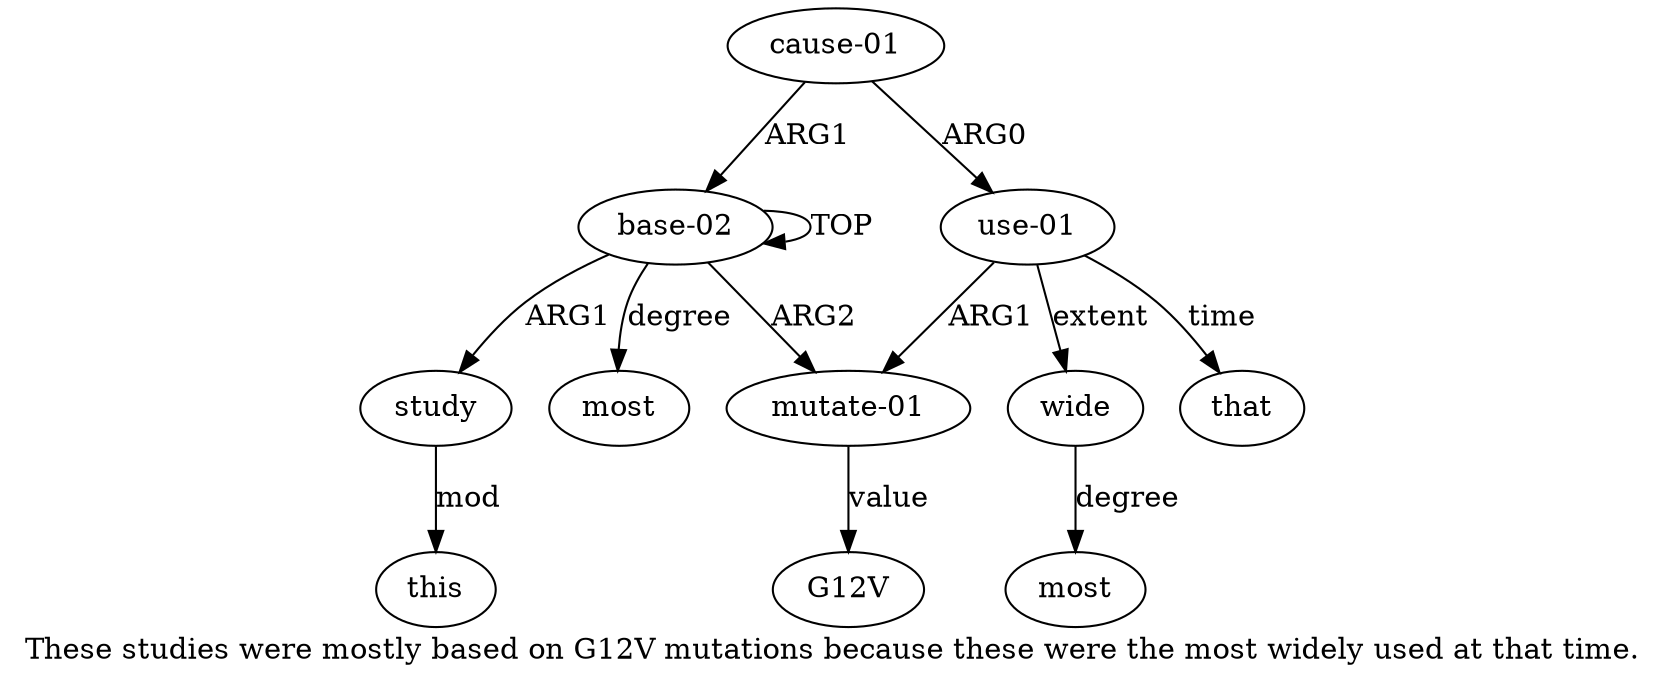 digraph  {
	graph [label="These studies were mostly based on G12V mutations because these were the most widely used at that time."];
	node [label="\N"];
	a1	 [color=black,
		gold_ind=1,
		gold_label=study,
		label=study,
		test_ind=1,
		test_label=study];
	a2	 [color=black,
		gold_ind=2,
		gold_label=this,
		label=this,
		test_ind=2,
		test_label=this];
	a1 -> a2 [key=0,
	color=black,
	gold_label=mod,
	label=mod,
	test_label=mod];
a0 [color=black,
	gold_ind=0,
	gold_label="base-02",
	label="base-02",
	test_ind=0,
	test_label="base-02"];
a0 -> a1 [key=0,
color=black,
gold_label=ARG1,
label=ARG1,
test_label=ARG1];
a0 -> a0 [key=0,
color=black,
gold_label=TOP,
label=TOP,
test_label=TOP];
a3 [color=black,
gold_ind=3,
gold_label="mutate-01",
label="mutate-01",
test_ind=3,
test_label="mutate-01"];
a0 -> a3 [key=0,
color=black,
gold_label=ARG2,
label=ARG2,
test_label=ARG2];
a4 [color=black,
gold_ind=4,
gold_label=most,
label=most,
test_ind=4,
test_label=most];
a0 -> a4 [key=0,
color=black,
gold_label=degree,
label=degree,
test_label=degree];
"a3 G12V" [color=black,
gold_ind=-1,
gold_label=G12V,
label=G12V,
test_ind=-1,
test_label=G12V];
a3 -> "a3 G12V" [key=0,
color=black,
gold_label=value,
label=value,
test_label=value];
a5 [color=black,
gold_ind=5,
gold_label="cause-01",
label="cause-01",
test_ind=5,
test_label="cause-01"];
a5 -> a0 [key=0,
color=black,
gold_label=ARG1,
label=ARG1,
test_label=ARG1];
a6 [color=black,
gold_ind=6,
gold_label="use-01",
label="use-01",
test_ind=6,
test_label="use-01"];
a5 -> a6 [key=0,
color=black,
gold_label=ARG0,
label=ARG0,
test_label=ARG0];
a7 [color=black,
gold_ind=7,
gold_label=wide,
label=wide,
test_ind=7,
test_label=wide];
a8 [color=black,
gold_ind=8,
gold_label=most,
label=most,
test_ind=8,
test_label=most];
a7 -> a8 [key=0,
color=black,
gold_label=degree,
label=degree,
test_label=degree];
a6 -> a3 [key=0,
color=black,
gold_label=ARG1,
label=ARG1,
test_label=ARG1];
a6 -> a7 [key=0,
color=black,
gold_label=extent,
label=extent,
test_label=extent];
a9 [color=black,
gold_ind=9,
gold_label=that,
label=that,
test_ind=9,
test_label=that];
a6 -> a9 [key=0,
color=black,
gold_label=time,
label=time,
test_label=time];
}
